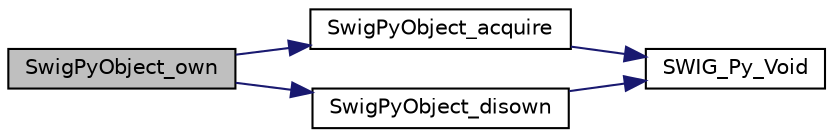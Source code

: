 digraph "SwigPyObject_own"
{
 // LATEX_PDF_SIZE
  edge [fontname="Helvetica",fontsize="10",labelfontname="Helvetica",labelfontsize="10"];
  node [fontname="Helvetica",fontsize="10",shape=record];
  rankdir="LR";
  Node1 [label="SwigPyObject_own",height=0.2,width=0.4,color="black", fillcolor="grey75", style="filled", fontcolor="black",tooltip=" "];
  Node1 -> Node2 [color="midnightblue",fontsize="10",style="solid",fontname="Helvetica"];
  Node2 [label="SwigPyObject_acquire",height=0.2,width=0.4,color="black", fillcolor="white", style="filled",URL="$de/d48/swig__runtime_8h.html#a4d9aac25f18dc06e7e0c46305d0ea072",tooltip=" "];
  Node2 -> Node3 [color="midnightblue",fontsize="10",style="solid",fontname="Helvetica"];
  Node3 [label="SWIG_Py_Void",height=0.2,width=0.4,color="black", fillcolor="white", style="filled",URL="$de/d48/swig__runtime_8h.html#a58444beab90053980c3b472b9cb921a1",tooltip=" "];
  Node1 -> Node4 [color="midnightblue",fontsize="10",style="solid",fontname="Helvetica"];
  Node4 [label="SwigPyObject_disown",height=0.2,width=0.4,color="black", fillcolor="white", style="filled",URL="$de/d48/swig__runtime_8h.html#a6ece3e623b950512283a53ce3dd64d44",tooltip=" "];
  Node4 -> Node3 [color="midnightblue",fontsize="10",style="solid",fontname="Helvetica"];
}
